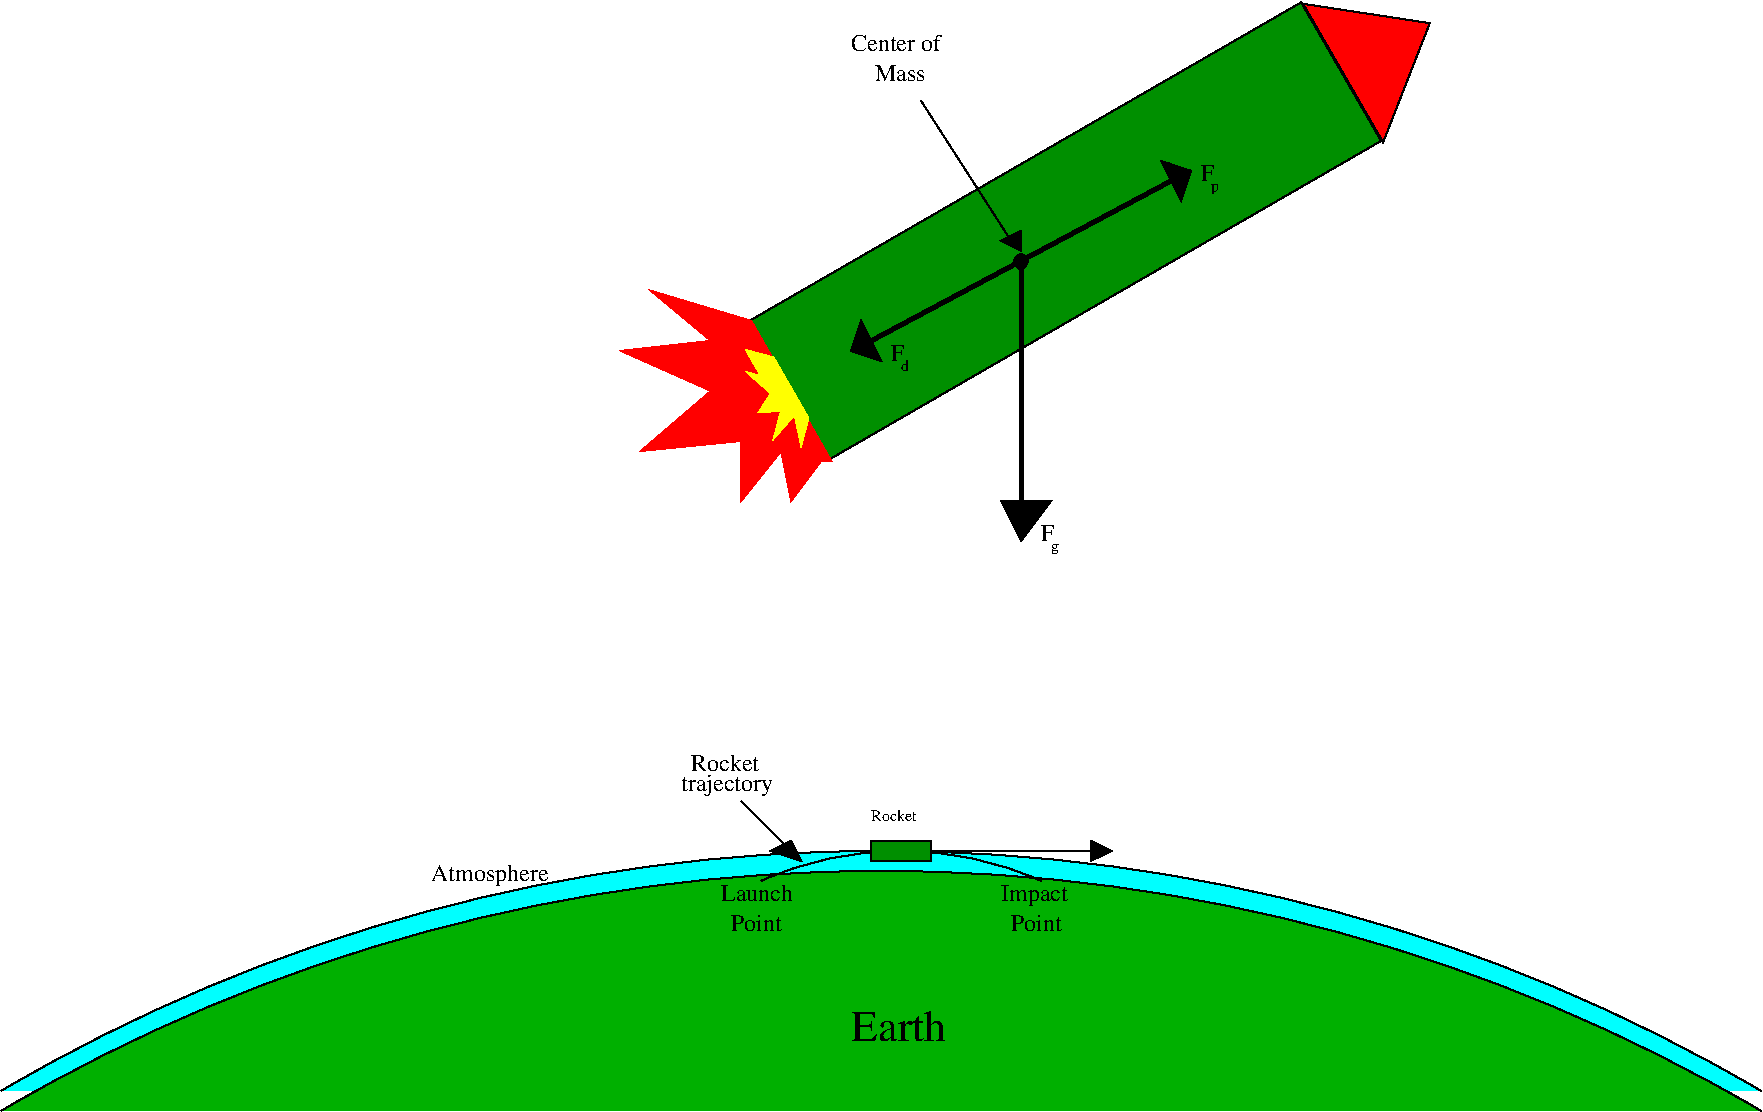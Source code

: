 #FIG 3.2  Produced by xfig version 3.2.5a
Landscape
Center
Inches
Letter  
100.00
Single
-2
1200 2
5 1 0 1 0 14 50 -1 20 0.000 0 0 0 0 6600.000 21300.000 0 10200 7200 8400 13200 10200
5 1 0 1 0 3 50 -1 20 0.000 0 0 0 0 6600.000 21250.000 0 10050 6600 8250 13200 10050
5 1 0 1 0 13 50 -1 20 0.000 0 0 0 0 6600.000 21400.000 0 10200 6600 8400 13200 10200
5 1 0 1 0 -1 50 -1 -1 0.000 0 0 0 0 6750.000 10812.500 5700 8475 6750 8250 7800 8475
1 3 0 1 0 0 50 -1 20 0.000 1 0.0000 7650 3825 168 168 7650 3825 7500 3750
1 3 0 1 0 0 50 -1 20 0.000 1 0.0000 7650 3825 75 75 7650 3825 7575 3825
1 3 0 1 0 0 50 -1 20 0.000 1 0.0000 7650 3825 75 75 7650 3825 7650 3750
1 4 0 1 0 0 50 -1 20 0.000 1 0.0000 7762 3787 119 119 7650 3825 7875 3750
2 3 0 1 0 4 50 -1 20 0.000 0 0 -1 0 0 4
	 9765 1897 10715 2042 10365 2936 9765 1897
2 3 0 1 0 12 50 -1 20 0.000 0 0 -1 0 0 6
	 9750 1886 10350 2925 6193 5325 5593 4286 9750 1886 9750 1886
2 3 0 1 4 4 50 -1 20 0.000 0 0 -1 0 0 14
	 5625 4275 4875 4050 5325 4425 4650 4500 5325 4800 4800 5250
	 5550 5175 5550 5625 5850 5250 5925 5625 6150 5325 6225 5325
	 5625 4275 5625 4275
2 3 0 1 6 6 50 -1 20 0.000 0 0 -1 0 0 12
	 6055 5005 6000 5210 5952 4977 5796 5155 5850 4950 5683 4960
	 5775 4819 5598 4663 5700 4689 5588 4495 5792 4549 6055 5005
2 3 0 3 0 7 50 -1 20 0.000 0 0 -1 0 0 3
	 7650 3825 7650 5700 7650 3825
2 3 0 1 0 0 50 -1 20 0.000 0 0 -1 0 0 5
	 7500 5625 7875 5625 7650 5925 7500 5625 7500 5625
2 3 0 3 0 0 50 -1 20 0.000 0 0 -1 0 0 3
	 7650 3825 6525 4425 7650 3825
2 3 0 3 0 0 50 -1 20 0.000 0 0 -1 0 0 3
	 7650 3825 8775 3225 7650 3825
2 3 0 1 0 0 50 -1 20 0.000 0 0 -1 0 0 6
	 8775 3225 8850 3375 8925 3150 8700 3075 8775 3225 8775 3225
2 3 0 1 0 0 50 -1 20 0.000 0 0 -1 0 0 6
	 6525 4425 6450 4275 6375 4500 6600 4575 6525 4425 6525 4425
2 3 0 1 0 0 50 -1 20 0.000 0 0 -1 0 0 3
	 7575 3675 6900 2625 7575 3675
2 3 0 1 0 0 50 -1 20 0.000 0 0 -1 0 0 5
	 7650 3750 7650 3600 7500 3675 7650 3750 7650 3750
2 2 0 1 0 12 50 -1 20 0.000 0 0 -1 0 0 5
	 6975 8325 6525 8325 6525 8175 6975 8175 6975 8325
2 3 0 1 0 -1 50 -1 -1 0.000 0 0 -1 0 0 3
	 6975 8250 8175 8250 6975 8250
2 3 0 1 0 -1 50 -1 20 0.000 0 0 -1 0 0 6
	 8175 8250 8175 8175 8325 8250 8175 8325 8175 8250 8175 8250
2 3 0 1 0 -1 50 -1 20 0.000 0 0 -1 0 0 5
	 6000 8325 5775 8250 5925 8175 6000 8325 6000 8325
2 3 0 1 0 -1 50 -1 20 0.000 0 0 -1 0 0 3
	 5925 8250 5550 7875 5925 8250
3 1 0 1 0 0 50 -1 20 0.000 0 0 0 5
	 7650 3900 7725 3825 7650 3750 7575 3825 7650 3900
	 1.000 1.000 1.000 1.000 1.000
4 0 0 50 -1 0 12 0.0000 4 135 600 6375 2475     Mass\001
4 0 0 50 -1 0 12 0.0000 4 135 750 6375 2250 Center of\001
4 0 0 50 -1 0 12 0.0000 4 135 105 6675 4575 F\001
4 0 0 50 -1 0 8 0.0000 4 90 75 6750 4650 d\001
4 0 0 50 -1 0 12 0.0000 4 135 105 7800 5925 F\001
4 0 0 50 -1 0 8 0.0000 4 90 75 7875 6000 g\001
4 0 0 50 -1 0 12 0.0000 4 135 105 9000 3225 F\001
4 0 0 50 -1 0 8 0.0000 4 90 75 9075 3300 p\001
4 0 0 50 -1 0 8 0.0000 4 90 405 6525 8025 Rocket\001
4 0 0 50 -1 0 12 0.0000 4 135 660 5400 8625 Launch \001
4 0 0 50 -1 0 12 0.0000 4 135 435 5475 8850 Point\001
4 0 0 50 -1 0 22 0.0000 4 240 795 6375 9675 Earth\001
4 0 0 50 -1 0 12 0.0000 4 180 975 3225 8475 Atmosphere\001
4 0 0 50 -1 0 12 0.0000 4 180 555 7500 8625 Impact\001
4 0 0 50 -1 0 12 0.0000 4 135 435 7575 8850 Point\001
4 0 0 50 -1 0 12 0.0000 4 180 780 5100 7800 trajectory\001
4 0 0 50 -1 0 12 0.0000 4 135 585 5175 7650 Rocket\001
